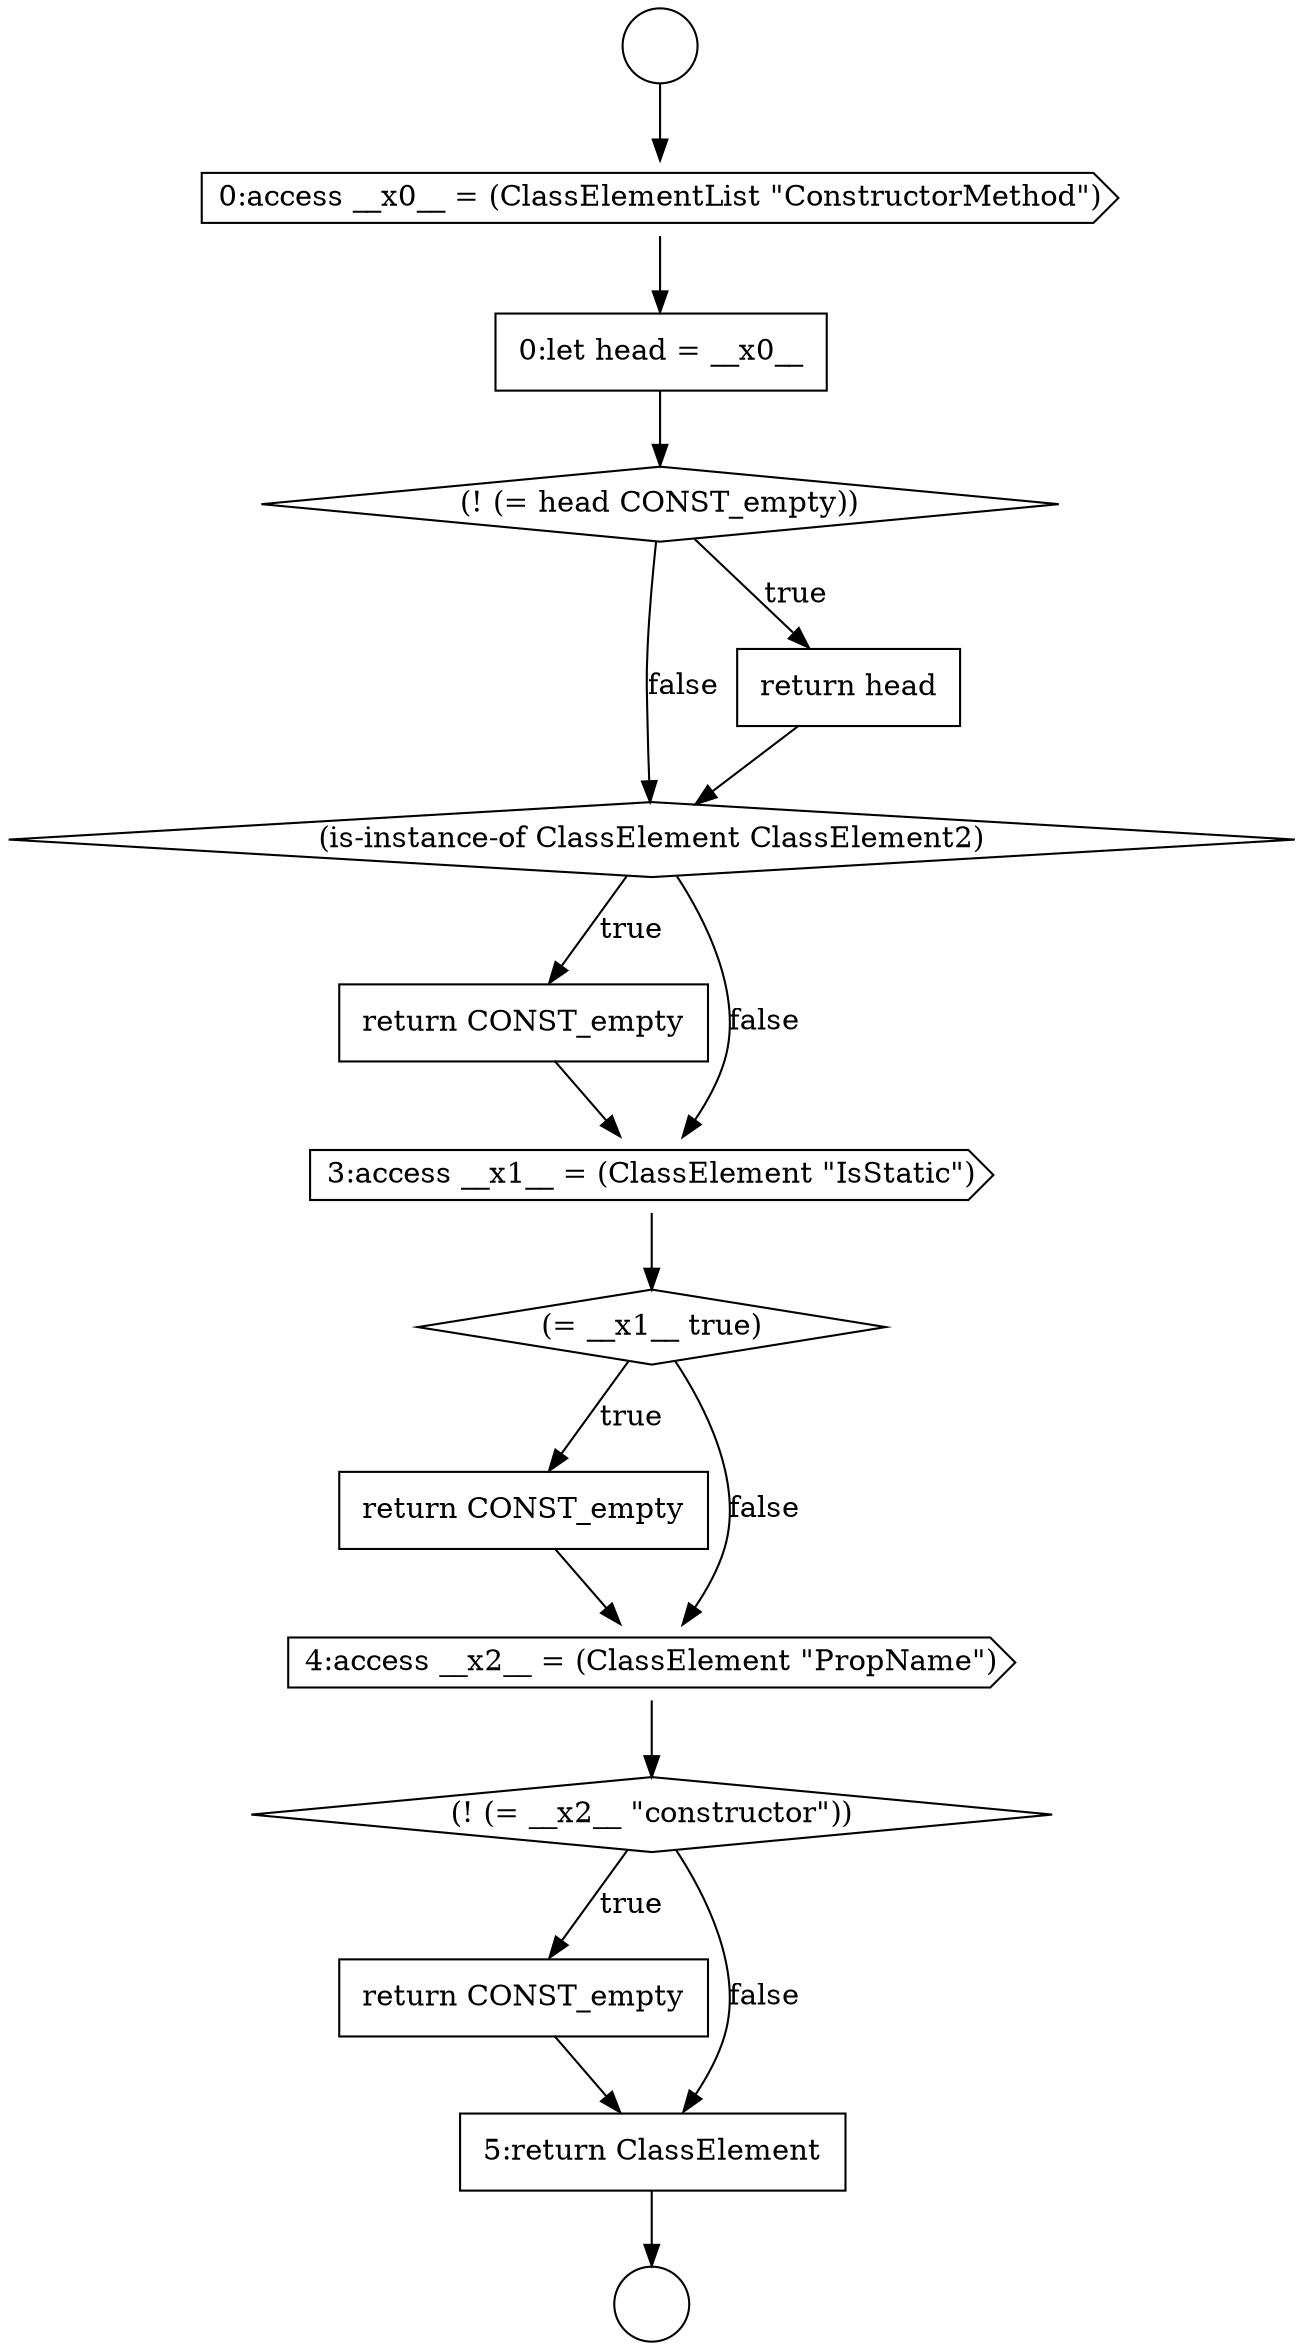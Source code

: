 digraph {
  node8338 [shape=none, margin=0, label=<<font color="black">
    <table border="0" cellborder="1" cellspacing="0" cellpadding="10">
      <tr><td align="left">return CONST_empty</td></tr>
    </table>
  </font>> color="black" fillcolor="white" style=filled]
  node8339 [shape=cds, label=<<font color="black">3:access __x1__ = (ClassElement &quot;IsStatic&quot;)</font>> color="black" fillcolor="white" style=filled]
  node8333 [shape=cds, label=<<font color="black">0:access __x0__ = (ClassElementList &quot;ConstructorMethod&quot;)</font>> color="black" fillcolor="white" style=filled]
  node8332 [shape=circle label=" " color="black" fillcolor="white" style=filled]
  node8344 [shape=none, margin=0, label=<<font color="black">
    <table border="0" cellborder="1" cellspacing="0" cellpadding="10">
      <tr><td align="left">return CONST_empty</td></tr>
    </table>
  </font>> color="black" fillcolor="white" style=filled]
  node8340 [shape=diamond, label=<<font color="black">(= __x1__ true)</font>> color="black" fillcolor="white" style=filled]
  node8345 [shape=none, margin=0, label=<<font color="black">
    <table border="0" cellborder="1" cellspacing="0" cellpadding="10">
      <tr><td align="left">5:return ClassElement</td></tr>
    </table>
  </font>> color="black" fillcolor="white" style=filled]
  node8331 [shape=circle label=" " color="black" fillcolor="white" style=filled]
  node8341 [shape=none, margin=0, label=<<font color="black">
    <table border="0" cellborder="1" cellspacing="0" cellpadding="10">
      <tr><td align="left">return CONST_empty</td></tr>
    </table>
  </font>> color="black" fillcolor="white" style=filled]
  node8335 [shape=diamond, label=<<font color="black">(! (= head CONST_empty))</font>> color="black" fillcolor="white" style=filled]
  node8342 [shape=cds, label=<<font color="black">4:access __x2__ = (ClassElement &quot;PropName&quot;)</font>> color="black" fillcolor="white" style=filled]
  node8343 [shape=diamond, label=<<font color="black">(! (= __x2__ &quot;constructor&quot;))</font>> color="black" fillcolor="white" style=filled]
  node8334 [shape=none, margin=0, label=<<font color="black">
    <table border="0" cellborder="1" cellspacing="0" cellpadding="10">
      <tr><td align="left">0:let head = __x0__</td></tr>
    </table>
  </font>> color="black" fillcolor="white" style=filled]
  node8337 [shape=diamond, label=<<font color="black">(is-instance-of ClassElement ClassElement2)</font>> color="black" fillcolor="white" style=filled]
  node8336 [shape=none, margin=0, label=<<font color="black">
    <table border="0" cellborder="1" cellspacing="0" cellpadding="10">
      <tr><td align="left">return head</td></tr>
    </table>
  </font>> color="black" fillcolor="white" style=filled]
  node8342 -> node8343 [ color="black"]
  node8339 -> node8340 [ color="black"]
  node8336 -> node8337 [ color="black"]
  node8334 -> node8335 [ color="black"]
  node8333 -> node8334 [ color="black"]
  node8344 -> node8345 [ color="black"]
  node8343 -> node8344 [label=<<font color="black">true</font>> color="black"]
  node8343 -> node8345 [label=<<font color="black">false</font>> color="black"]
  node8341 -> node8342 [ color="black"]
  node8340 -> node8341 [label=<<font color="black">true</font>> color="black"]
  node8340 -> node8342 [label=<<font color="black">false</font>> color="black"]
  node8337 -> node8338 [label=<<font color="black">true</font>> color="black"]
  node8337 -> node8339 [label=<<font color="black">false</font>> color="black"]
  node8338 -> node8339 [ color="black"]
  node8331 -> node8333 [ color="black"]
  node8335 -> node8336 [label=<<font color="black">true</font>> color="black"]
  node8335 -> node8337 [label=<<font color="black">false</font>> color="black"]
  node8345 -> node8332 [ color="black"]
}
